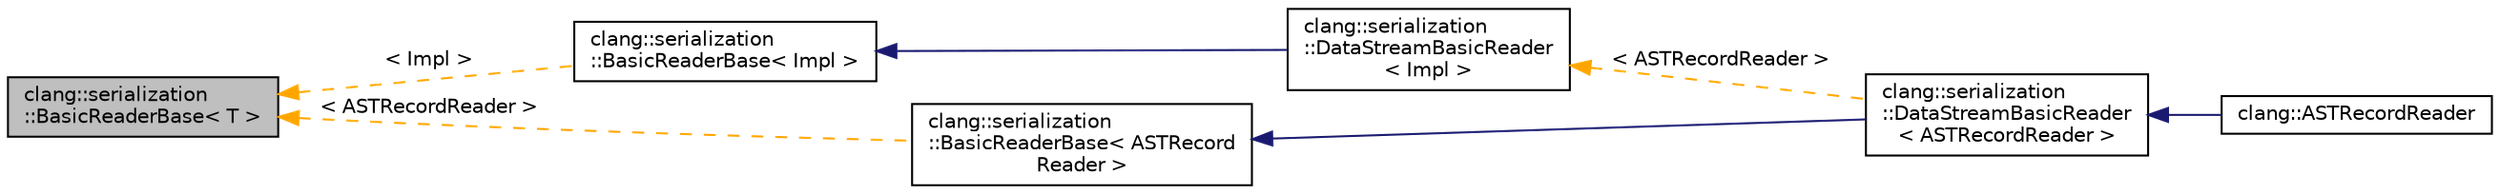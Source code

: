digraph "clang::serialization::BasicReaderBase&lt; T &gt;"
{
 // LATEX_PDF_SIZE
  bgcolor="transparent";
  edge [fontname="Helvetica",fontsize="10",labelfontname="Helvetica",labelfontsize="10"];
  node [fontname="Helvetica",fontsize="10",shape=record];
  rankdir="LR";
  Node1 [label="clang::serialization\l::BasicReaderBase\< T \>",height=0.2,width=0.4,color="black", fillcolor="grey75", style="filled", fontcolor="black",tooltip=" "];
  Node1 -> Node2 [dir="back",color="orange",fontsize="10",style="dashed",label=" \< Impl \>" ,fontname="Helvetica"];
  Node2 [label="clang::serialization\l::BasicReaderBase\< Impl \>",height=0.2,width=0.4,color="black",URL="$classclang_1_1serialization_1_1BasicReaderBase.html",tooltip=" "];
  Node2 -> Node3 [dir="back",color="midnightblue",fontsize="10",style="solid",fontname="Helvetica"];
  Node3 [label="clang::serialization\l::DataStreamBasicReader\l\< Impl \>",height=0.2,width=0.4,color="black",URL="$classclang_1_1serialization_1_1DataStreamBasicReader.html",tooltip="DataStreamBasicReader provides convenience implementations for many BasicReader methods based on the ..."];
  Node3 -> Node4 [dir="back",color="orange",fontsize="10",style="dashed",label=" \< ASTRecordReader \>" ,fontname="Helvetica"];
  Node4 [label="clang::serialization\l::DataStreamBasicReader\l\< ASTRecordReader \>",height=0.2,width=0.4,color="black",URL="$classclang_1_1serialization_1_1DataStreamBasicReader.html",tooltip=" "];
  Node4 -> Node5 [dir="back",color="midnightblue",fontsize="10",style="solid",fontname="Helvetica"];
  Node5 [label="clang::ASTRecordReader",height=0.2,width=0.4,color="black",URL="$classclang_1_1ASTRecordReader.html",tooltip="An object for streaming information from a record."];
  Node1 -> Node6 [dir="back",color="orange",fontsize="10",style="dashed",label=" \< ASTRecordReader \>" ,fontname="Helvetica"];
  Node6 [label="clang::serialization\l::BasicReaderBase\< ASTRecord\lReader \>",height=0.2,width=0.4,color="black",URL="$classclang_1_1serialization_1_1BasicReaderBase.html",tooltip=" "];
  Node6 -> Node4 [dir="back",color="midnightblue",fontsize="10",style="solid",fontname="Helvetica"];
}
